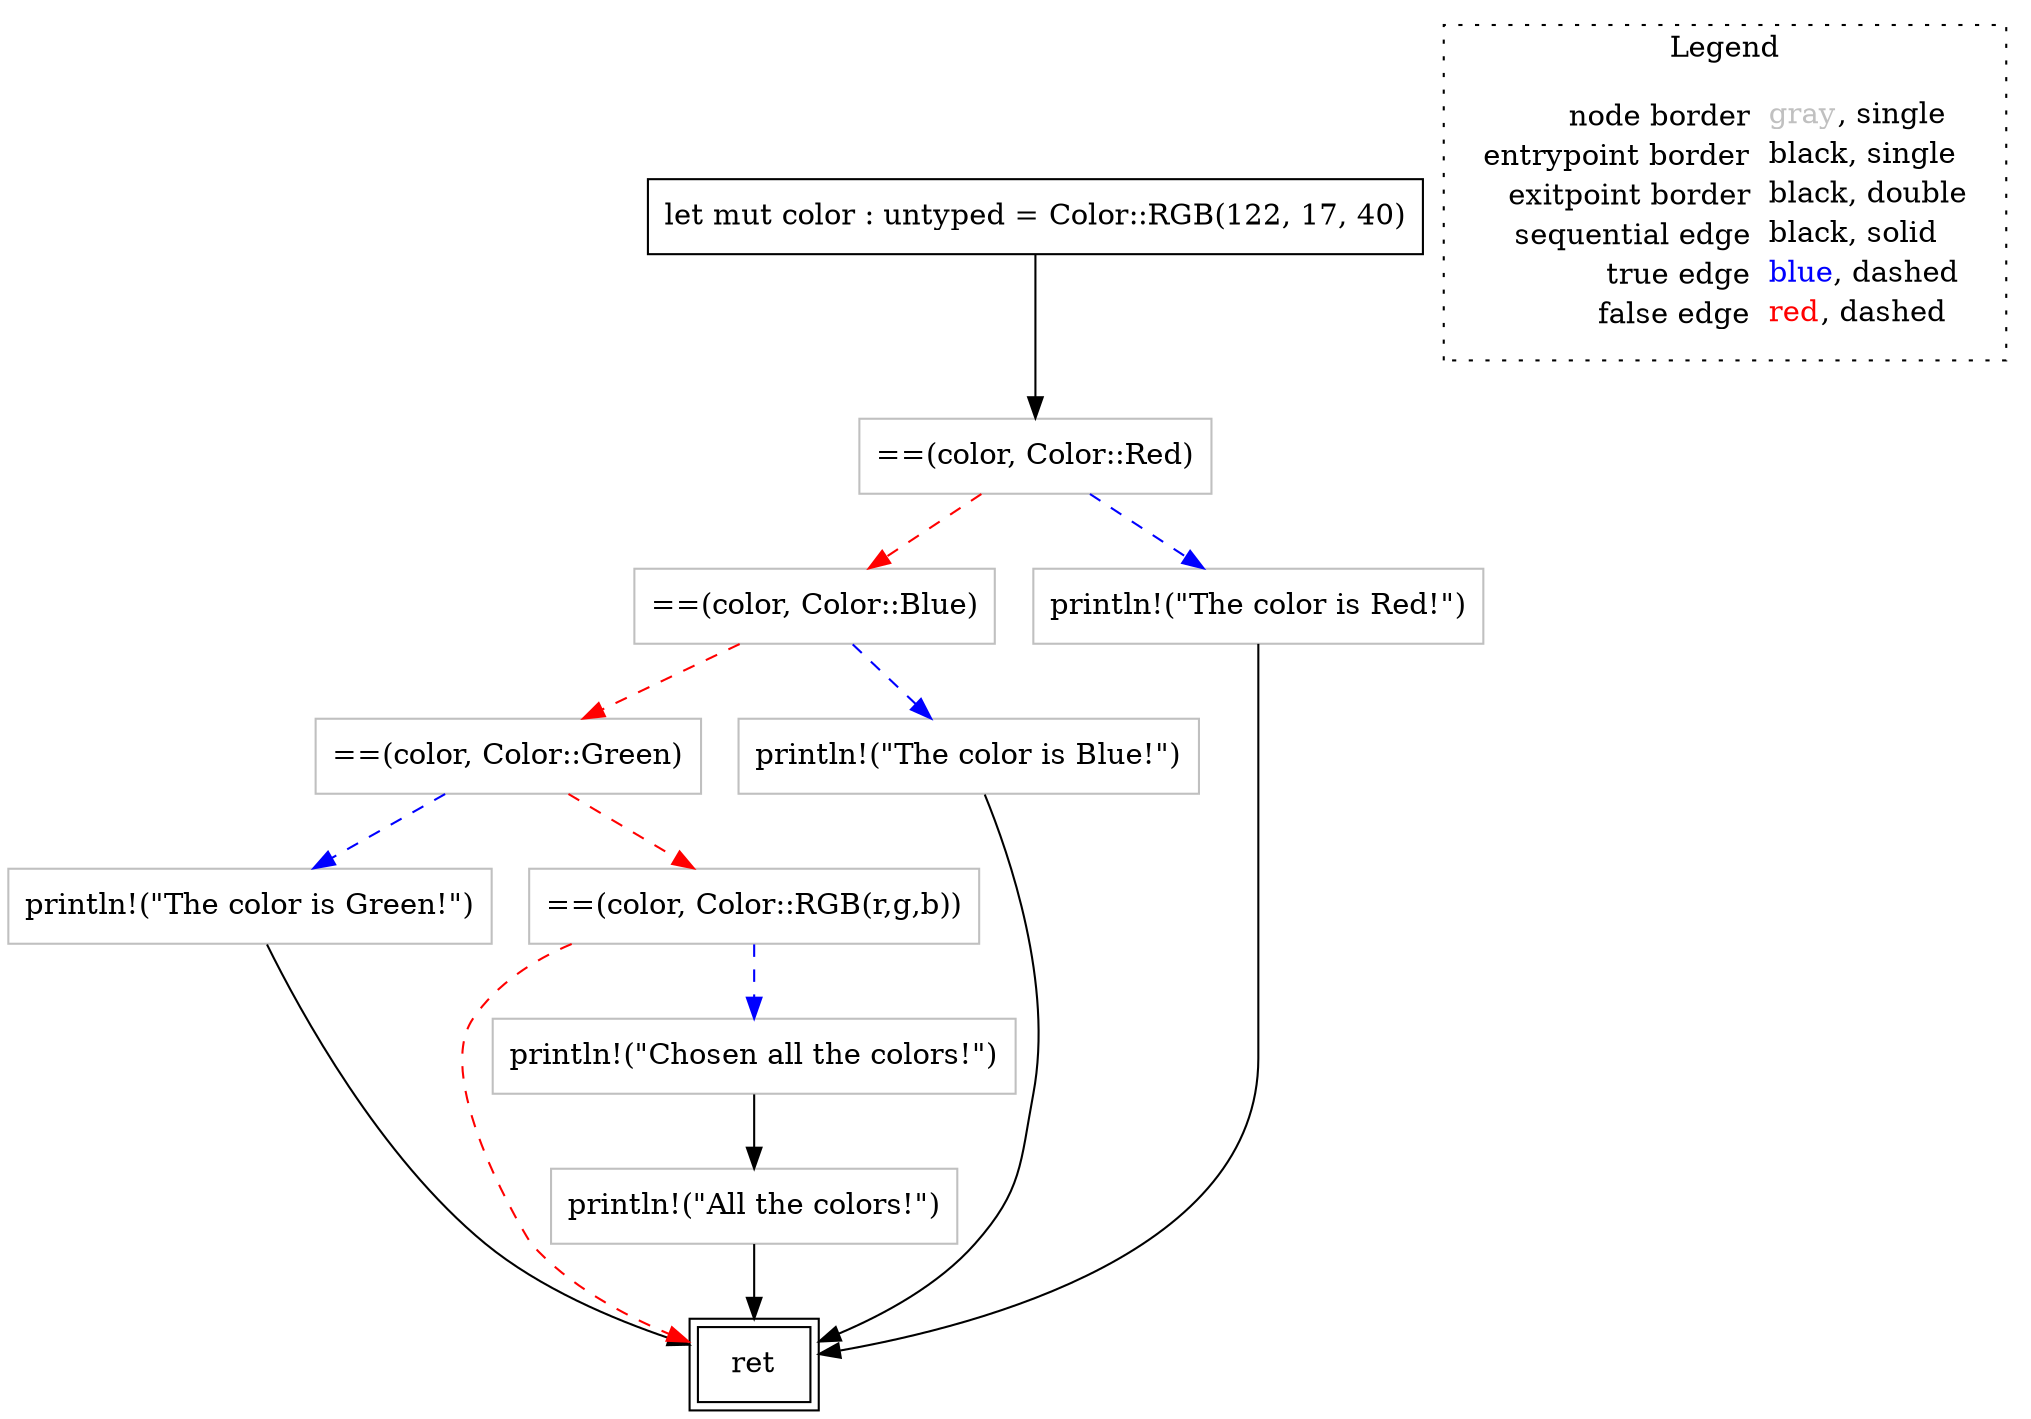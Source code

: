 digraph {
	"node0" [shape="rect",color="black",label=<let mut color : untyped = Color::RGB(122, 17, 40)>];
	"node1" [shape="rect",color="gray",label=<==(color, Color::Red)>];
	"node2" [shape="rect",color="gray",label=<==(color, Color::Blue)>];
	"node3" [shape="rect",color="black",peripheries="2",label=<ret>];
	"node4" [shape="rect",color="gray",label=<println!(&quot;All the colors!&quot;)>];
	"node5" [shape="rect",color="gray",label=<println!(&quot;The color is Red!&quot;)>];
	"node6" [shape="rect",color="gray",label=<==(color, Color::Green)>];
	"node7" [shape="rect",color="gray",label=<println!(&quot;The color is Green!&quot;)>];
	"node8" [shape="rect",color="gray",label=<println!(&quot;Chosen all the colors!&quot;)>];
	"node9" [shape="rect",color="gray",label=<println!(&quot;The color is Blue!&quot;)>];
	"node10" [shape="rect",color="gray",label=<==(color, Color::RGB(r,g,b))>];
	"node1" -> "node2" [color="red",style="dashed"];
	"node1" -> "node5" [color="blue",style="dashed"];
	"node2" -> "node9" [color="blue",style="dashed"];
	"node2" -> "node6" [color="red",style="dashed"];
	"node4" -> "node3" [color="black"];
	"node5" -> "node3" [color="black"];
	"node6" -> "node10" [color="red",style="dashed"];
	"node6" -> "node7" [color="blue",style="dashed"];
	"node7" -> "node3" [color="black"];
	"node8" -> "node4" [color="black"];
	"node0" -> "node1" [color="black"];
	"node9" -> "node3" [color="black"];
	"node10" -> "node8" [color="blue",style="dashed"];
	"node10" -> "node3" [color="red",style="dashed"];
subgraph cluster_legend {
	label="Legend";
	style=dotted;
	node [shape=plaintext];
	"legend" [label=<<table border="0" cellpadding="2" cellspacing="0" cellborder="0"><tr><td align="right">node border&nbsp;</td><td align="left"><font color="gray">gray</font>, single</td></tr><tr><td align="right">entrypoint border&nbsp;</td><td align="left"><font color="black">black</font>, single</td></tr><tr><td align="right">exitpoint border&nbsp;</td><td align="left"><font color="black">black</font>, double</td></tr><tr><td align="right">sequential edge&nbsp;</td><td align="left"><font color="black">black</font>, solid</td></tr><tr><td align="right">true edge&nbsp;</td><td align="left"><font color="blue">blue</font>, dashed</td></tr><tr><td align="right">false edge&nbsp;</td><td align="left"><font color="red">red</font>, dashed</td></tr></table>>];
}

}

